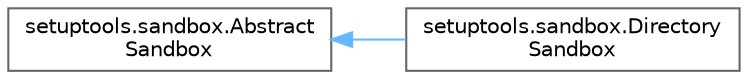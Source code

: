 digraph "Graphical Class Hierarchy"
{
 // LATEX_PDF_SIZE
  bgcolor="transparent";
  edge [fontname=Helvetica,fontsize=10,labelfontname=Helvetica,labelfontsize=10];
  node [fontname=Helvetica,fontsize=10,shape=box,height=0.2,width=0.4];
  rankdir="LR";
  Node0 [id="Node000000",label="setuptools.sandbox.Abstract\lSandbox",height=0.2,width=0.4,color="grey40", fillcolor="white", style="filled",URL="$classsetuptools_1_1sandbox_1_1_abstract_sandbox.html",tooltip=" "];
  Node0 -> Node1 [id="edge4217_Node000000_Node000001",dir="back",color="steelblue1",style="solid",tooltip=" "];
  Node1 [id="Node000001",label="setuptools.sandbox.Directory\lSandbox",height=0.2,width=0.4,color="grey40", fillcolor="white", style="filled",URL="$classsetuptools_1_1sandbox_1_1_directory_sandbox.html",tooltip=" "];
}
